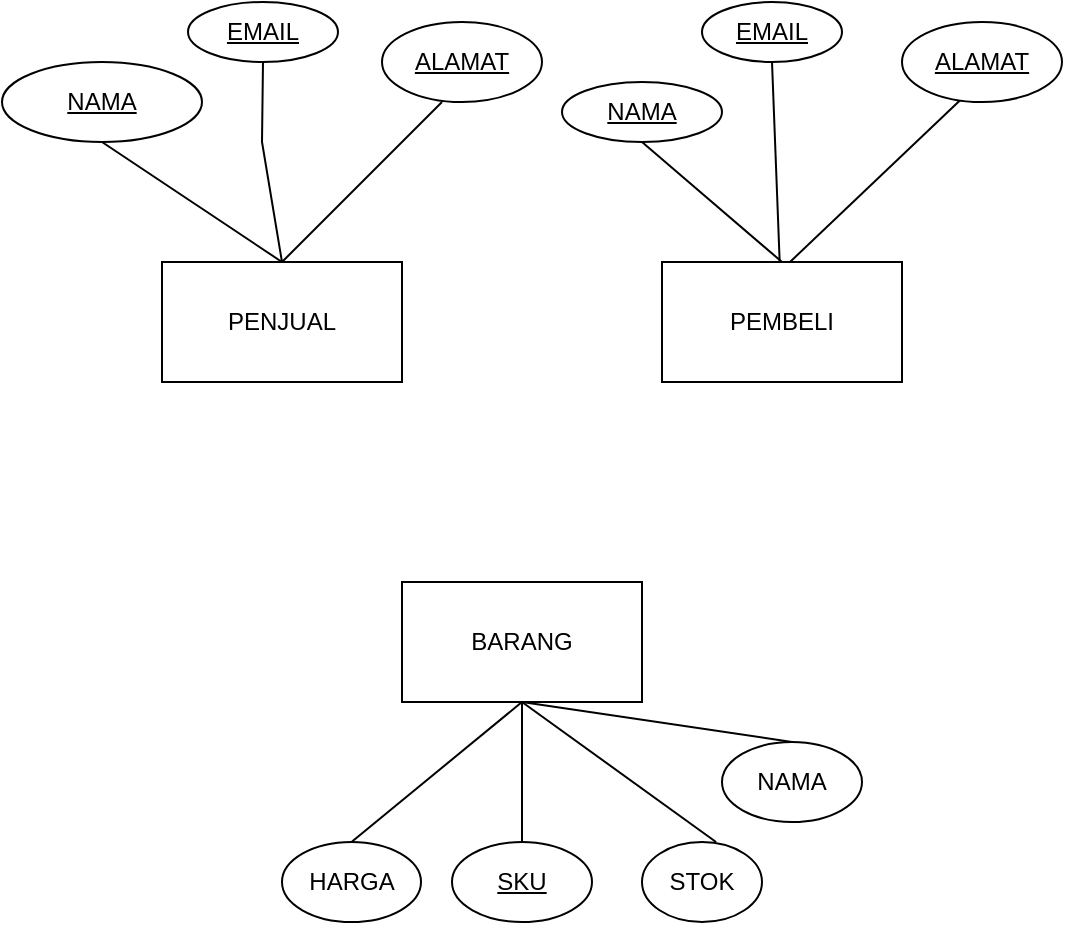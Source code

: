 <mxfile version="24.7.6">
  <diagram name="Halaman-1" id="JqPpePoBxo4STps1Dqjn">
    <mxGraphModel dx="956" dy="569" grid="1" gridSize="10" guides="1" tooltips="1" connect="1" arrows="1" fold="1" page="1" pageScale="1" pageWidth="827" pageHeight="1169" math="0" shadow="0">
      <root>
        <mxCell id="0" />
        <mxCell id="1" parent="0" />
        <mxCell id="QlzkI7KmlhrjsGnMyUFH-1" value="PENJUAL" style="rounded=0;whiteSpace=wrap;html=1;" vertex="1" parent="1">
          <mxGeometry x="100" y="220" width="120" height="60" as="geometry" />
        </mxCell>
        <mxCell id="QlzkI7KmlhrjsGnMyUFH-2" value="PEMBELI" style="rounded=0;whiteSpace=wrap;html=1;" vertex="1" parent="1">
          <mxGeometry x="350" y="220" width="120" height="60" as="geometry" />
        </mxCell>
        <mxCell id="QlzkI7KmlhrjsGnMyUFH-3" value="&lt;u&gt;EMAIL&lt;/u&gt;" style="ellipse;whiteSpace=wrap;html=1;" vertex="1" parent="1">
          <mxGeometry x="113" y="90" width="75" height="30" as="geometry" />
        </mxCell>
        <mxCell id="QlzkI7KmlhrjsGnMyUFH-4" value="&lt;u&gt;EMAIL&lt;/u&gt;" style="ellipse;whiteSpace=wrap;html=1;" vertex="1" parent="1">
          <mxGeometry x="370" y="90" width="70" height="30" as="geometry" />
        </mxCell>
        <mxCell id="QlzkI7KmlhrjsGnMyUFH-5" value="BARANG" style="rounded=0;whiteSpace=wrap;html=1;" vertex="1" parent="1">
          <mxGeometry x="220" y="380" width="120" height="60" as="geometry" />
        </mxCell>
        <mxCell id="QlzkI7KmlhrjsGnMyUFH-6" value="&lt;u&gt;SKU&lt;/u&gt;" style="ellipse;whiteSpace=wrap;html=1;" vertex="1" parent="1">
          <mxGeometry x="245" y="510" width="70" height="40" as="geometry" />
        </mxCell>
        <mxCell id="QlzkI7KmlhrjsGnMyUFH-7" value="" style="endArrow=none;html=1;rounded=0;entryX=0.5;entryY=1;entryDx=0;entryDy=0;exitX=0.5;exitY=0;exitDx=0;exitDy=0;" edge="1" parent="1" source="QlzkI7KmlhrjsGnMyUFH-6" target="QlzkI7KmlhrjsGnMyUFH-5">
          <mxGeometry width="50" height="50" relative="1" as="geometry">
            <mxPoint x="380" y="450" as="sourcePoint" />
            <mxPoint x="430" y="400" as="targetPoint" />
            <Array as="points" />
          </mxGeometry>
        </mxCell>
        <mxCell id="QlzkI7KmlhrjsGnMyUFH-8" value="" style="endArrow=none;html=1;rounded=0;entryX=0.5;entryY=1;entryDx=0;entryDy=0;" edge="1" parent="1" source="QlzkI7KmlhrjsGnMyUFH-2" target="QlzkI7KmlhrjsGnMyUFH-4">
          <mxGeometry width="50" height="50" relative="1" as="geometry">
            <mxPoint x="380" y="270" as="sourcePoint" />
            <mxPoint x="430" y="220" as="targetPoint" />
            <Array as="points" />
          </mxGeometry>
        </mxCell>
        <mxCell id="QlzkI7KmlhrjsGnMyUFH-11" value="" style="endArrow=none;html=1;rounded=0;entryX=0.5;entryY=1;entryDx=0;entryDy=0;exitX=0.5;exitY=0;exitDx=0;exitDy=0;" edge="1" parent="1" source="QlzkI7KmlhrjsGnMyUFH-1" target="QlzkI7KmlhrjsGnMyUFH-3">
          <mxGeometry width="50" height="50" relative="1" as="geometry">
            <mxPoint x="380" y="270" as="sourcePoint" />
            <mxPoint x="430" y="220" as="targetPoint" />
            <Array as="points">
              <mxPoint x="150" y="160" />
            </Array>
          </mxGeometry>
        </mxCell>
        <mxCell id="QlzkI7KmlhrjsGnMyUFH-12" value="&lt;u&gt;ALAMAT&lt;/u&gt;" style="ellipse;whiteSpace=wrap;html=1;" vertex="1" parent="1">
          <mxGeometry x="210" y="100" width="80" height="40" as="geometry" />
        </mxCell>
        <mxCell id="QlzkI7KmlhrjsGnMyUFH-13" value="" style="endArrow=none;html=1;rounded=0;entryX=0.375;entryY=1;entryDx=0;entryDy=0;entryPerimeter=0;" edge="1" parent="1" target="QlzkI7KmlhrjsGnMyUFH-12">
          <mxGeometry width="50" height="50" relative="1" as="geometry">
            <mxPoint x="160" y="220" as="sourcePoint" />
            <mxPoint x="210" y="170" as="targetPoint" />
          </mxGeometry>
        </mxCell>
        <mxCell id="QlzkI7KmlhrjsGnMyUFH-14" value="&lt;u&gt;NAMA&lt;/u&gt;" style="ellipse;whiteSpace=wrap;html=1;" vertex="1" parent="1">
          <mxGeometry x="20" y="120" width="100" height="40" as="geometry" />
        </mxCell>
        <mxCell id="QlzkI7KmlhrjsGnMyUFH-16" value="" style="endArrow=none;html=1;rounded=0;entryX=0.375;entryY=1;entryDx=0;entryDy=0;entryPerimeter=0;" edge="1" parent="1">
          <mxGeometry width="50" height="50" relative="1" as="geometry">
            <mxPoint x="160" y="220" as="sourcePoint" />
            <mxPoint x="70" y="160" as="targetPoint" />
          </mxGeometry>
        </mxCell>
        <mxCell id="QlzkI7KmlhrjsGnMyUFH-17" value="" style="endArrow=none;html=1;rounded=0;entryX=0.378;entryY=0.95;entryDx=0;entryDy=0;entryPerimeter=0;" edge="1" parent="1" target="QlzkI7KmlhrjsGnMyUFH-18">
          <mxGeometry width="50" height="50" relative="1" as="geometry">
            <mxPoint x="414" y="220" as="sourcePoint" />
            <mxPoint x="494" y="140" as="targetPoint" />
          </mxGeometry>
        </mxCell>
        <mxCell id="QlzkI7KmlhrjsGnMyUFH-18" value="&lt;u&gt;ALAMAT&lt;/u&gt;" style="ellipse;whiteSpace=wrap;html=1;" vertex="1" parent="1">
          <mxGeometry x="470" y="100" width="80" height="40" as="geometry" />
        </mxCell>
        <mxCell id="QlzkI7KmlhrjsGnMyUFH-19" value="&lt;u&gt;NAMA&lt;/u&gt;" style="ellipse;whiteSpace=wrap;html=1;" vertex="1" parent="1">
          <mxGeometry x="300" y="130" width="80" height="30" as="geometry" />
        </mxCell>
        <mxCell id="QlzkI7KmlhrjsGnMyUFH-23" value="" style="endArrow=none;html=1;rounded=0;entryX=0.5;entryY=1;entryDx=0;entryDy=0;exitX=0.5;exitY=0;exitDx=0;exitDy=0;" edge="1" parent="1" source="QlzkI7KmlhrjsGnMyUFH-2" target="QlzkI7KmlhrjsGnMyUFH-19">
          <mxGeometry width="50" height="50" relative="1" as="geometry">
            <mxPoint x="364" y="250" as="sourcePoint" />
            <mxPoint x="350" y="170" as="targetPoint" />
            <Array as="points" />
          </mxGeometry>
        </mxCell>
        <mxCell id="QlzkI7KmlhrjsGnMyUFH-24" value="STOK" style="ellipse;whiteSpace=wrap;html=1;" vertex="1" parent="1">
          <mxGeometry x="340" y="510" width="60" height="40" as="geometry" />
        </mxCell>
        <mxCell id="QlzkI7KmlhrjsGnMyUFH-25" value="HARGA" style="ellipse;whiteSpace=wrap;html=1;" vertex="1" parent="1">
          <mxGeometry x="160" y="510" width="69.5" height="40" as="geometry" />
        </mxCell>
        <mxCell id="QlzkI7KmlhrjsGnMyUFH-26" value="" style="endArrow=none;html=1;rounded=0;entryX=0.5;entryY=1;entryDx=0;entryDy=0;exitX=0.617;exitY=0;exitDx=0;exitDy=0;exitPerimeter=0;" edge="1" parent="1" source="QlzkI7KmlhrjsGnMyUFH-24" target="QlzkI7KmlhrjsGnMyUFH-5">
          <mxGeometry width="50" height="50" relative="1" as="geometry">
            <mxPoint x="290" y="520" as="sourcePoint" />
            <mxPoint x="290" y="450" as="targetPoint" />
            <Array as="points" />
          </mxGeometry>
        </mxCell>
        <mxCell id="QlzkI7KmlhrjsGnMyUFH-27" value="" style="endArrow=none;html=1;rounded=0;entryX=0.5;entryY=1;entryDx=0;entryDy=0;exitX=0.5;exitY=0;exitDx=0;exitDy=0;" edge="1" parent="1" source="QlzkI7KmlhrjsGnMyUFH-25" target="QlzkI7KmlhrjsGnMyUFH-5">
          <mxGeometry width="50" height="50" relative="1" as="geometry">
            <mxPoint x="245" y="520" as="sourcePoint" />
            <mxPoint x="148" y="450" as="targetPoint" />
            <Array as="points" />
          </mxGeometry>
        </mxCell>
        <mxCell id="QlzkI7KmlhrjsGnMyUFH-28" value="NAMA" style="ellipse;whiteSpace=wrap;html=1;" vertex="1" parent="1">
          <mxGeometry x="380" y="460" width="70" height="40" as="geometry" />
        </mxCell>
        <mxCell id="QlzkI7KmlhrjsGnMyUFH-29" value="" style="endArrow=none;html=1;rounded=0;entryX=0.5;entryY=1;entryDx=0;entryDy=0;exitX=0.5;exitY=0;exitDx=0;exitDy=0;" edge="1" parent="1" source="QlzkI7KmlhrjsGnMyUFH-28" target="QlzkI7KmlhrjsGnMyUFH-5">
          <mxGeometry width="50" height="50" relative="1" as="geometry">
            <mxPoint x="390" y="510" as="sourcePoint" />
            <mxPoint x="290" y="450" as="targetPoint" />
            <Array as="points" />
          </mxGeometry>
        </mxCell>
      </root>
    </mxGraphModel>
  </diagram>
</mxfile>
